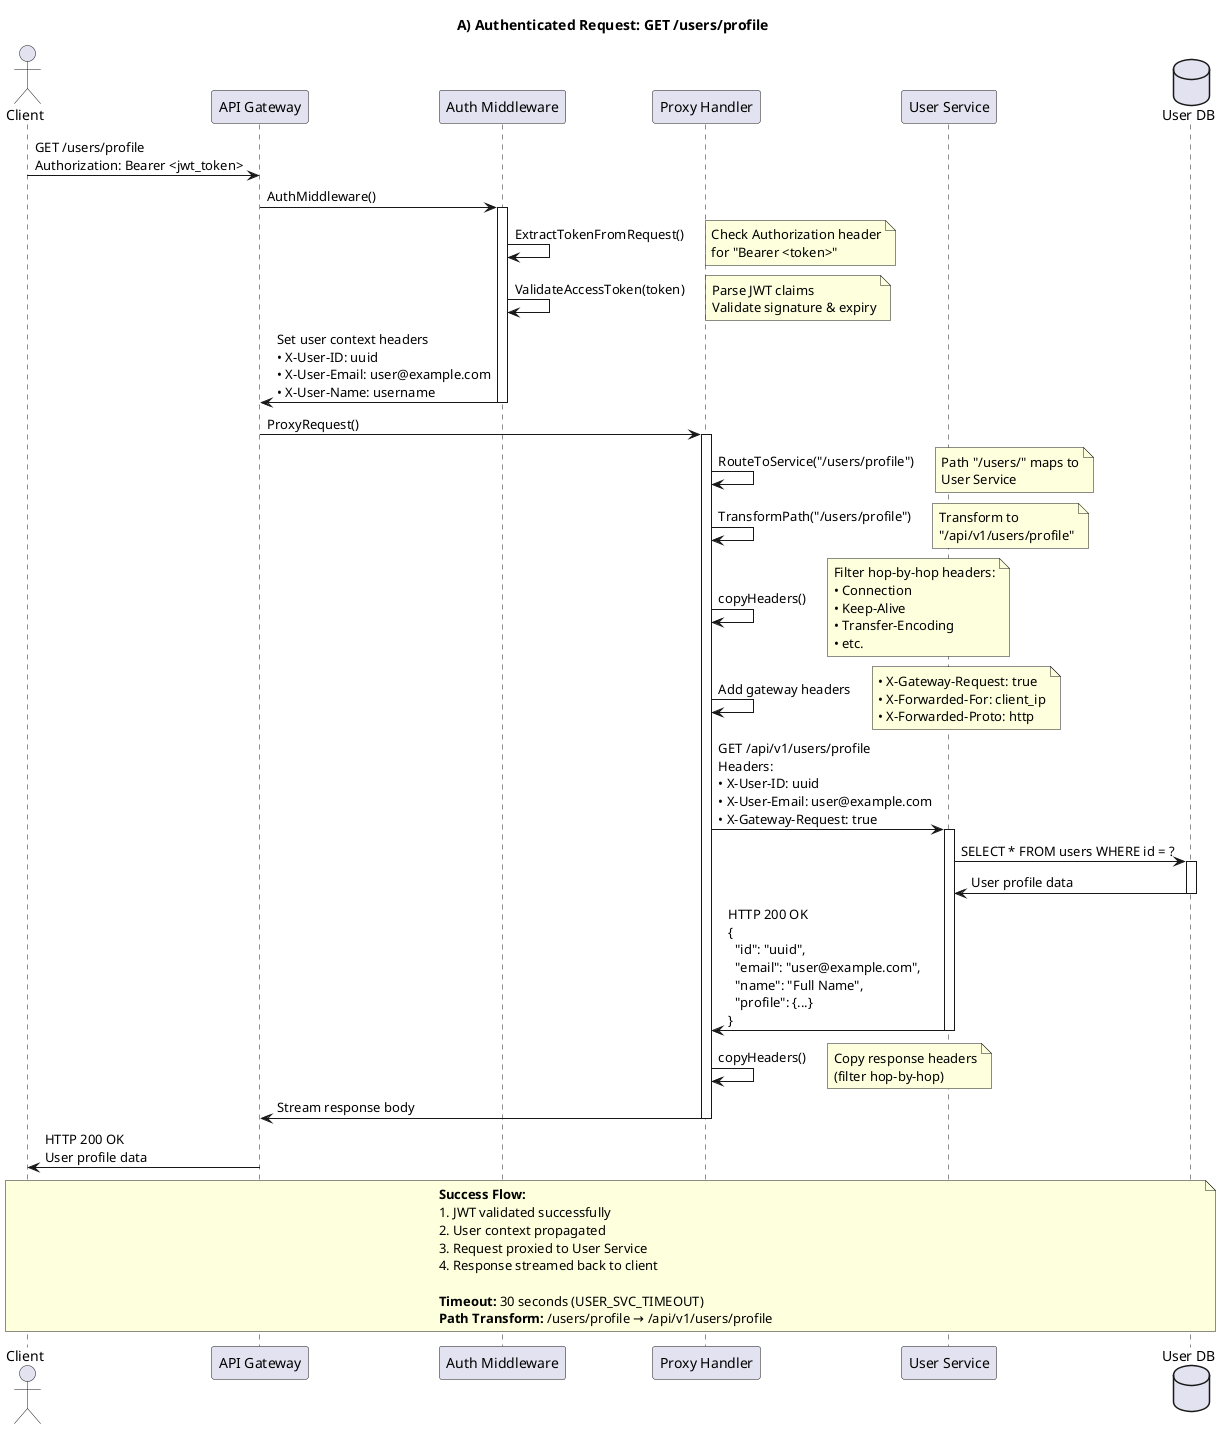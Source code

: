 @startuml Gateway Sequence Diagrams

title API Gateway Proxy Pattern - Sequence Diagrams

!theme amiga

' ==============================================================================
' DIAGRAM A: Typical Authenticated Request /users/profile
' ==============================================================================

@startuml
title A) Authenticated Request: GET /users/profile

actor Client
participant "API Gateway" as Gateway
participant "Auth Middleware" as Auth
participant "Proxy Handler" as Proxy
participant "User Service" as UserSvc
database "User DB" as DB

Client -> Gateway: GET /users/profile\nAuthorization: Bearer <jwt_token>

Gateway -> Auth: AuthMiddleware()
activate Auth

Auth -> Auth: ExtractTokenFromRequest()
note right: Check Authorization header\nfor "Bearer <token>"

Auth -> Auth: ValidateAccessToken(token)
note right: Parse JWT claims\nValidate signature & expiry

Auth -> Gateway: Set user context headers\n• X-User-ID: uuid\n• X-User-Email: user@example.com\n• X-User-Name: username
deactivate Auth

Gateway -> Proxy: ProxyRequest()
activate Proxy

Proxy -> Proxy: RouteToService("/users/profile")
note right: Path "/users/" maps to\nUser Service

Proxy -> Proxy: TransformPath("/users/profile")
note right: Transform to\n"/api/v1/users/profile"

Proxy -> Proxy: copyHeaders()
note right: Filter hop-by-hop headers:\n• Connection\n• Keep-Alive\n• Transfer-Encoding\n• etc.

Proxy -> Proxy: Add gateway headers
note right: • X-Gateway-Request: true\n• X-Forwarded-For: client_ip\n• X-Forwarded-Proto: http

Proxy -> UserSvc: GET /api/v1/users/profile\nHeaders:\n• X-User-ID: uuid\n• X-User-Email: user@example.com\n• X-Gateway-Request: true
activate UserSvc

UserSvc -> DB: SELECT * FROM users WHERE id = ?
activate DB
DB -> UserSvc: User profile data
deactivate DB

UserSvc -> Proxy: HTTP 200 OK\n{\n  "id": "uuid",\n  "email": "user@example.com",\n  "name": "Full Name",\n  "profile": {...}\n}
deactivate UserSvc

Proxy -> Proxy: copyHeaders()
note right: Copy response headers\n(filter hop-by-hop)

Proxy -> Gateway: Stream response body
deactivate Proxy

Gateway -> Client: HTTP 200 OK\nUser profile data

note over Client, DB
  **Success Flow:**
  1. JWT validated successfully
  2. User context propagated
  3. Request proxied to User Service
  4. Response streamed back to client
  
  **Timeout:** 30 seconds (USER_SVC_TIMEOUT)
  **Path Transform:** /users/profile → /api/v1/users/profile
end note

@enduml

' ==============================================================================
' DIAGRAM B: WebSocket Upgrade Request /ws
' ==============================================================================

@startuml
title B) WebSocket Upgrade: GET /ws

actor Client
participant "API Gateway" as Gateway
participant "Auth Middleware" as Auth
participant "Proxy Handler" as Proxy
participant "Chat Service" as ChatSvc

Client -> Gateway: GET /ws\nUpgrade: websocket\nConnection: Upgrade\nSec-WebSocket-Key: dGhlIHNhbXBsZSBub25jZQ==\nSec-WebSocket-Version: 13\nAuthorization: Bearer <jwt_token>

Gateway -> Auth: AuthMiddleware()
activate Auth

Auth -> Auth: ValidateAccessToken(token)
note right: Validate JWT for WebSocket\nconnection authorization

Auth -> Gateway: Set user context headers\n• X-User-ID: uuid\n• X-User-Email: user@example.com\n• X-User-Name: username
deactivate Auth

Gateway -> Proxy: ProxyRequest()
activate Proxy

Proxy -> Proxy: RouteToService("/ws")
note right: Path "/ws" maps to\nChat Service

Proxy -> Proxy: TransformPath("/ws")
note right: Transform to\n"/api/v1/ws"

Proxy -> Proxy: copyHeaders()
note right: Preserve WebSocket headers:\n• Upgrade: websocket\n• Connection: Upgrade\n• Sec-WebSocket-Key\n• Sec-WebSocket-Version\n\nFilter hop-by-hop headers\n(but keep Connection & Upgrade\nfor WebSocket)

Proxy -> Proxy: Add context headers
note right: • X-User-ID: uuid\n• X-User-Email: user@example.com\n• X-Gateway-Request: true\n• X-Forwarded-For: client_ip

Proxy -> ChatSvc: GET /api/v1/ws\nUpgrade: websocket\nConnection: Upgrade\nSec-WebSocket-Key: dGhlIHNhbXBsZSBub25jZQ==\nX-User-ID: uuid\nX-User-Email: user@example.com
activate ChatSvc

ChatSvc -> ChatSvc: Validate WebSocket upgrade
note right: Check Sec-WebSocket headers\nVerify user authorization

ChatSvc -> Proxy: HTTP 101 Switching Protocols\nUpgrade: websocket\nConnection: Upgrade\nSec-WebSocket-Accept: s3pPLMBiTxaQ9kYGzzhZRbK+xOo=

Proxy -> Proxy: copyHeaders()
note right: Copy WebSocket response headers\nPreserve upgrade headers

Proxy -> Gateway: HTTP 101 Switching Protocols\n+ WebSocket headers
deactivate Proxy

Gateway -> Client: HTTP 101 Switching Protocols\nConnection upgraded to WebSocket

note over Client, ChatSvc
  **WebSocket Established**
  All subsequent WebSocket frames are proxied transparently
end note

Client <--> Gateway: WebSocket frames
Gateway <--> ChatSvc: WebSocket frames

note over Client, ChatSvc
  **WebSocket Connection Flow:**
  1. HTTP upgrade request with JWT validation
  2. WebSocket headers preserved through proxy
  3. Chat service handles protocol upgrade
  4. Transparent frame proxying established
  5. User context available for chat authorization
  
  **Timeout:** 30 seconds for upgrade (CHAT_SVC_TIMEOUT)
  **Path Transform:** /ws → /api/v1/ws
  **Headers Preserved:** All WebSocket-specific headers
end note

@enduml

' ==============================================================================
' ERROR SCENARIOS
' ==============================================================================

@startuml
title Error Scenarios

actor Client
participant "API Gateway" as Gateway
participant "Auth Middleware" as Auth
participant "Proxy Handler" as Proxy
participant "Backend Service" as Service

== Authentication Failure ==

Client -> Gateway: GET /users/profile\n(No Authorization header)

Gateway -> Auth: AuthMiddleware()
Auth -> Auth: ExtractTokenFromRequest()
Auth -> Gateway: HTTP 401 Unauthorized\n{\n  "error": "AUTHENTICATION_ERROR",\n  "message": "Authorization token required",\n  "code": "MISSING_TOKEN"\n}

Gateway -> Client: HTTP 401 Unauthorized

== Service Timeout ==

Client -> Gateway: GET /ai/generate\nAuthorization: Bearer <jwt_token>

Gateway -> Auth: AuthMiddleware() ✓
Gateway -> Proxy: ProxyRequest()
Proxy -> Service: GET /api/v1/ai/generate\n(60 second timeout)

... 60 seconds later ...

Service -x Proxy: ⚠️ Request timeout

Proxy -> Gateway: HTTP 504 Gateway Timeout\n{\n  "error": "GATEWAY_TIMEOUT",\n  "message": "Service request timed out",\n  "code": "SERVICE_TIMEOUT",\n  "service": "http://ai-svc:8000"\n}

Gateway -> Client: HTTP 504 Gateway Timeout

== Service Unavailable ==

Client -> Gateway: GET /users/profile\nAuthorization: Bearer <jwt_token>

Gateway -> Auth: AuthMiddleware() ✓
Gateway -> Proxy: ProxyRequest()
Proxy -x Service: ⚠️ Connection refused

Proxy -> Gateway: HTTP 502 Bad Gateway\n{\n  "error": "BAD_GATEWAY",\n  "message": "Failed to reach backend service",\n  "code": "SERVICE_UNAVAILABLE",\n  "service": "http://user-svc:8080"\n}

Gateway -> Client: HTTP 502 Bad Gateway

== Route Not Found ==

Client -> Gateway: GET /unknown/endpoint\nAuthorization: Bearer <jwt_token>

Gateway -> Auth: AuthMiddleware() ✓
Gateway -> Proxy: ProxyRequest()
Proxy -> Proxy: RouteToService("/unknown/endpoint")
note right: No service mapping found

Proxy -> Gateway: HTTP 404 Not Found\n{\n  "error": "NOT_FOUND",\n  "message": "Service not found for this endpoint",\n  "code": "SERVICE_NOT_FOUND",\n  "path": "/unknown/endpoint"\n}

Gateway -> Client: HTTP 404 Not Found

@enduml

' ==============================================================================
' HEALTH CHECK AGGREGATION
' ==============================================================================

@startuml
title Health Check Aggregation

actor "Load Balancer" as LB
participant "API Gateway" as Gateway
participant "User Service" as UserSvc
participant "Chat Service" as ChatSvc
participant "AI Service" as AISvc
participant "Location Service" as LocSvc

LB -> Gateway: GET /health

Gateway -> Gateway: HealthHandler()

par Parallel Health Checks (5s timeout each)
  Gateway -> UserSvc: GET /health
  UserSvc -> Gateway: HTTP 200 OK
  
  Gateway -> ChatSvc: GET /health  
  ChatSvc -> Gateway: HTTP 200 OK
  
  Gateway -> AISvc: GET /health
  AISvc -x Gateway: ⚠️ Timeout/Error
  
  Gateway -> LocSvc: GET /health
  LocSvc -> Gateway: HTTP 200 OK
end

Gateway -> Gateway: Aggregate health status
note right: Overall status = "degraded"\n(AI service unhealthy)

Gateway -> LB: HTTP 503 Service Unavailable\n{\n  "status": "degraded",\n  "gateway": "healthy",\n  "services": {\n    "user-svc": "healthy",\n    "chat-svc": "healthy",\n    "ai-svc": "unhealthy",\n    "location-svc": "healthy"\n  }\n}

@enduml

@enduml
